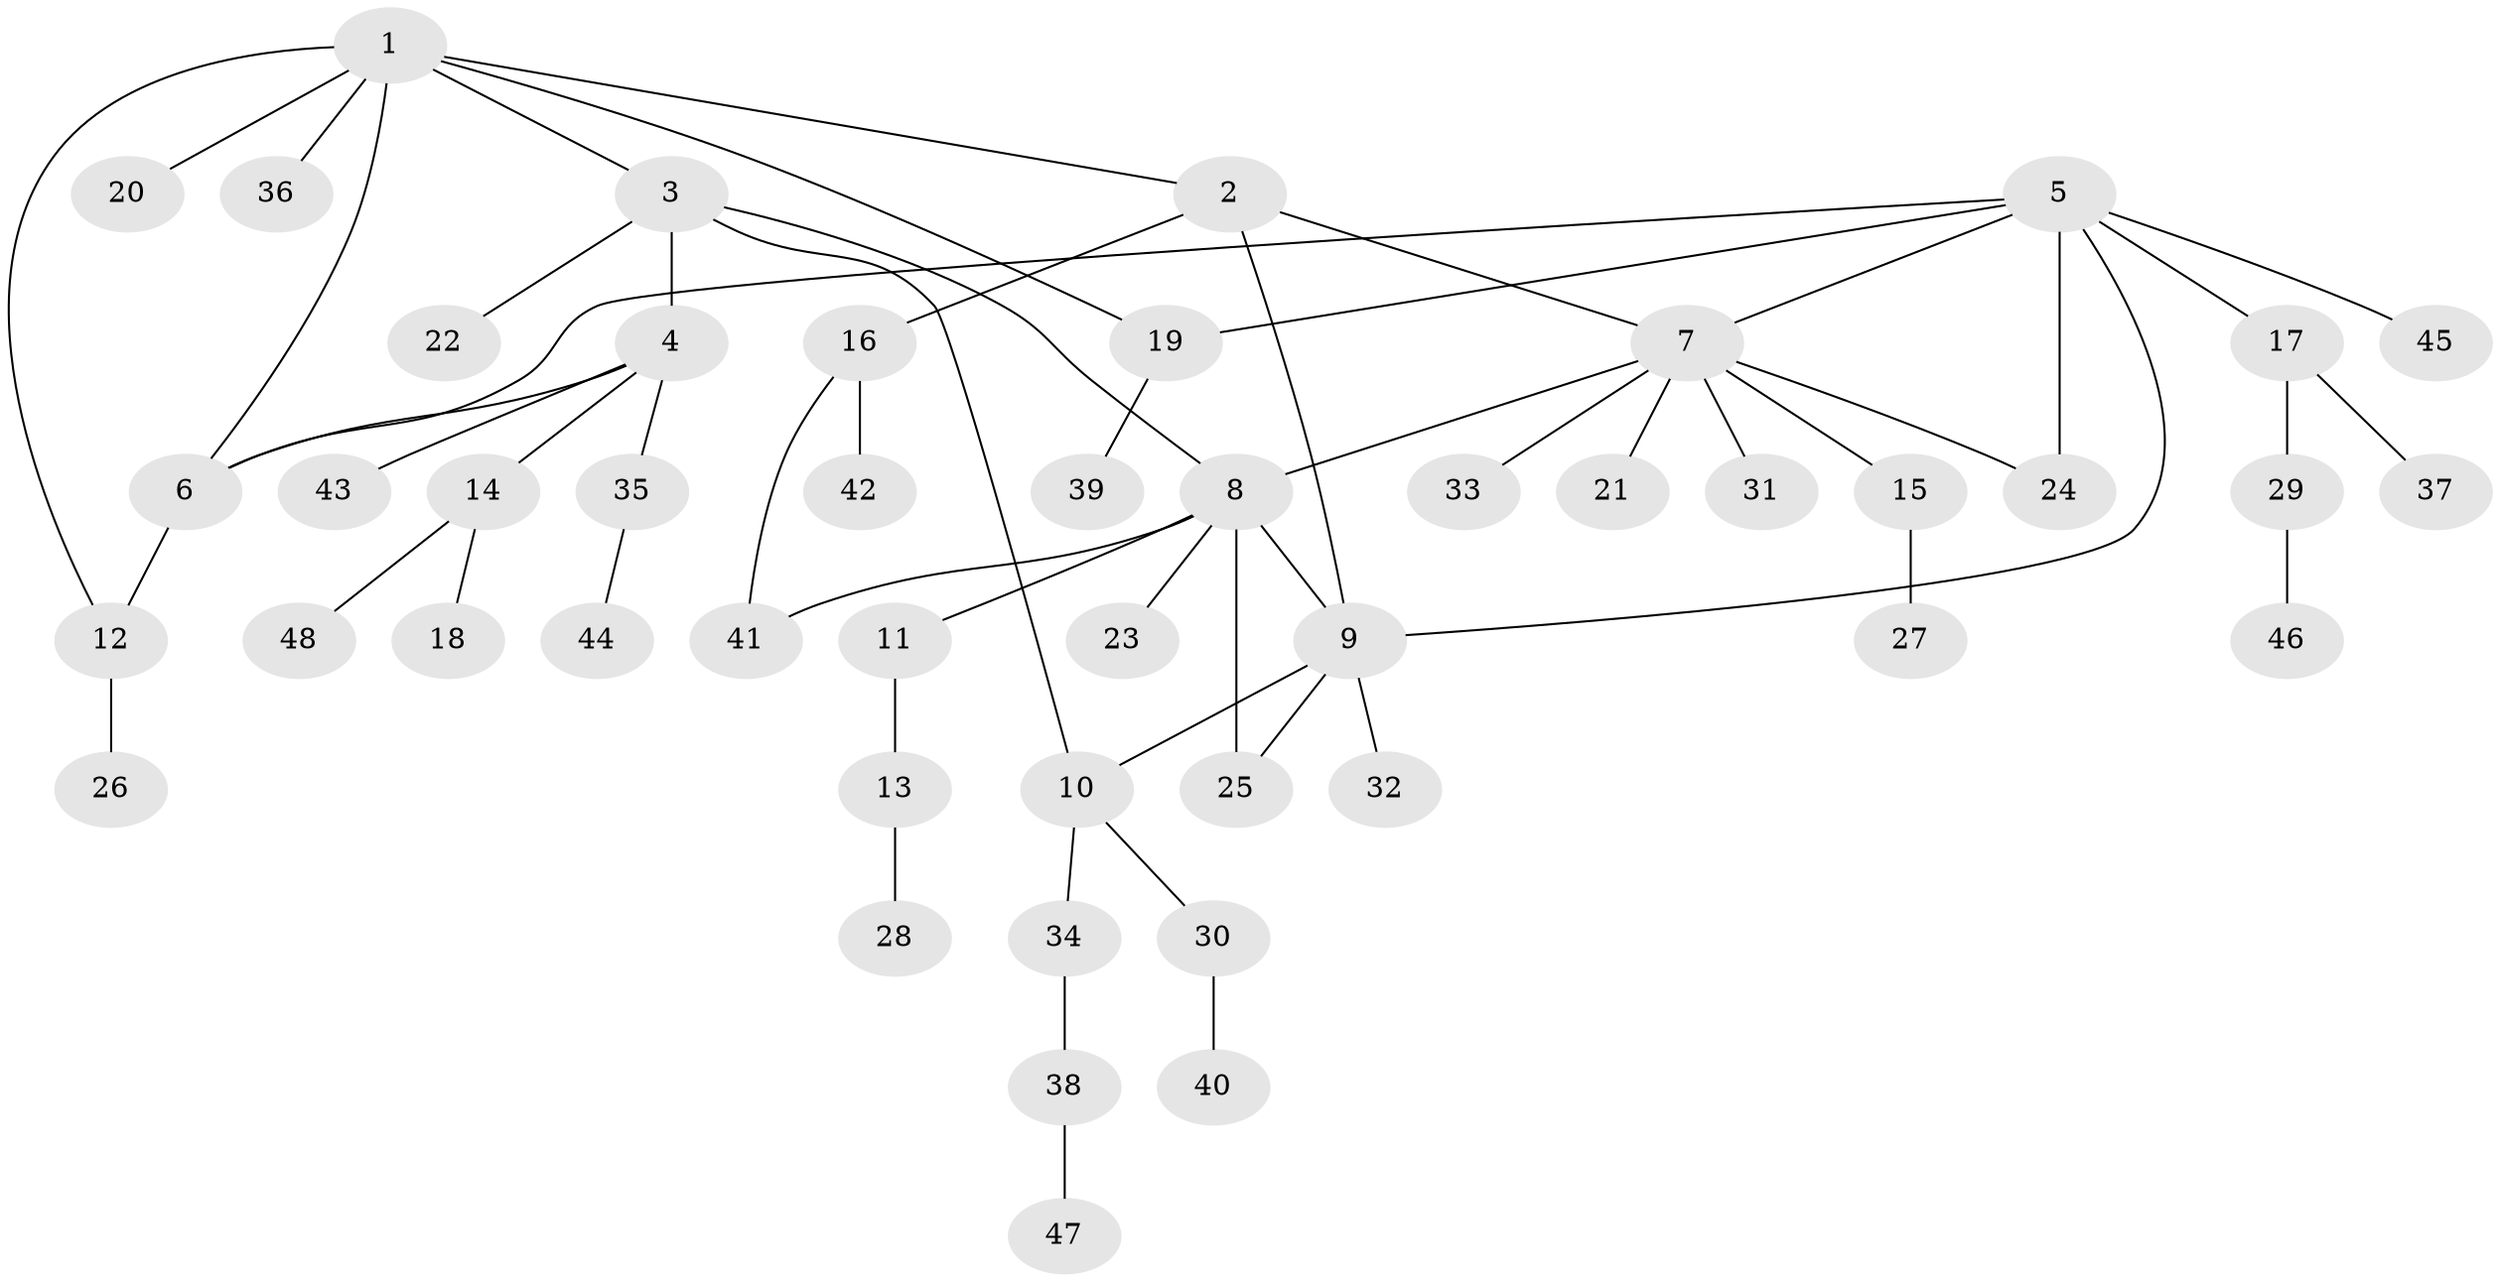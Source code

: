 // coarse degree distribution, {2: 0.21428571428571427, 1: 0.7142857142857143, 10: 0.07142857142857142}
// Generated by graph-tools (version 1.1) at 2025/58/03/04/25 21:58:23]
// undirected, 48 vertices, 58 edges
graph export_dot {
graph [start="1"]
  node [color=gray90,style=filled];
  1;
  2;
  3;
  4;
  5;
  6;
  7;
  8;
  9;
  10;
  11;
  12;
  13;
  14;
  15;
  16;
  17;
  18;
  19;
  20;
  21;
  22;
  23;
  24;
  25;
  26;
  27;
  28;
  29;
  30;
  31;
  32;
  33;
  34;
  35;
  36;
  37;
  38;
  39;
  40;
  41;
  42;
  43;
  44;
  45;
  46;
  47;
  48;
  1 -- 2;
  1 -- 3;
  1 -- 6;
  1 -- 12;
  1 -- 19;
  1 -- 20;
  1 -- 36;
  2 -- 7;
  2 -- 9;
  2 -- 16;
  3 -- 4;
  3 -- 8;
  3 -- 10;
  3 -- 22;
  4 -- 6;
  4 -- 14;
  4 -- 35;
  4 -- 43;
  5 -- 6;
  5 -- 7;
  5 -- 9;
  5 -- 17;
  5 -- 19;
  5 -- 24;
  5 -- 45;
  6 -- 12;
  7 -- 8;
  7 -- 15;
  7 -- 21;
  7 -- 24;
  7 -- 31;
  7 -- 33;
  8 -- 9;
  8 -- 11;
  8 -- 23;
  8 -- 25;
  8 -- 41;
  9 -- 10;
  9 -- 25;
  9 -- 32;
  10 -- 30;
  10 -- 34;
  11 -- 13;
  12 -- 26;
  13 -- 28;
  14 -- 18;
  14 -- 48;
  15 -- 27;
  16 -- 41;
  16 -- 42;
  17 -- 29;
  17 -- 37;
  19 -- 39;
  29 -- 46;
  30 -- 40;
  34 -- 38;
  35 -- 44;
  38 -- 47;
}
